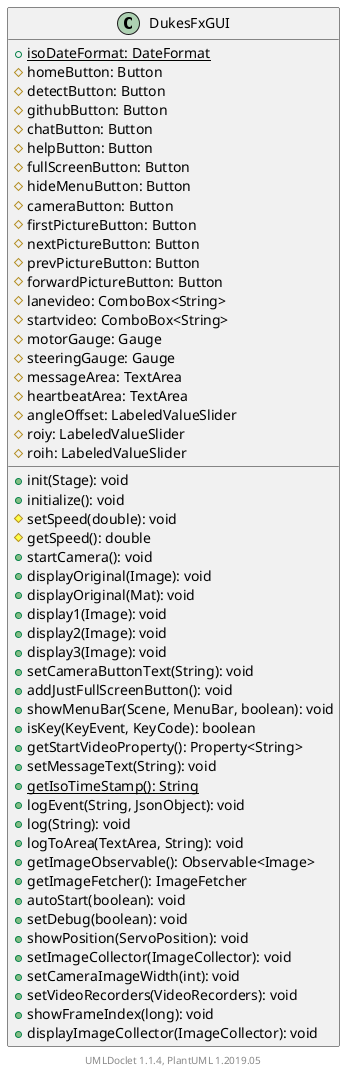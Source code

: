 @startuml

    class DukesFxGUI [[DukesFxGUI.html]] {
        {static} +isoDateFormat: DateFormat
        #homeButton: Button
        #detectButton: Button
        #githubButton: Button
        #chatButton: Button
        #helpButton: Button
        #fullScreenButton: Button
        #hideMenuButton: Button
        #cameraButton: Button
        #firstPictureButton: Button
        #nextPictureButton: Button
        #prevPictureButton: Button
        #forwardPictureButton: Button
        #lanevideo: ComboBox<String>
        #startvideo: ComboBox<String>
        #motorGauge: Gauge
        #steeringGauge: Gauge
        #messageArea: TextArea
        #heartbeatArea: TextArea
        #angleOffset: LabeledValueSlider
        #roiy: LabeledValueSlider
        #roih: LabeledValueSlider
        +init(Stage): void
        +initialize(): void
        #setSpeed(double): void
        #getSpeed(): double
        +startCamera(): void
        +displayOriginal(Image): void
        +displayOriginal(Mat): void
        +display1(Image): void
        +display2(Image): void
        +display3(Image): void
        +setCameraButtonText(String): void
        +addJustFullScreenButton(): void
        +showMenuBar(Scene, MenuBar, boolean): void
        +isKey(KeyEvent, KeyCode): boolean
        +getStartVideoProperty(): Property<String>
        +setMessageText(String): void
        {static} +getIsoTimeStamp(): String
        +logEvent(String, JsonObject): void
        +log(String): void
        +logToArea(TextArea, String): void
        +getImageObservable(): Observable<Image>
        +getImageFetcher(): ImageFetcher
        +autoStart(boolean): void
        +setDebug(boolean): void
        +showPosition(ServoPosition): void
        +setImageCollector(ImageCollector): void
        +setCameraImageWidth(int): void
        +setVideoRecorders(VideoRecorders): void
        +showFrameIndex(long): void
        +displayImageCollector(ImageCollector): void
    }


    center footer UMLDoclet 1.1.4, PlantUML 1.2019.05
@enduml
